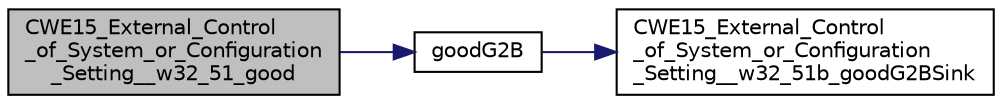 digraph "CWE15_External_Control_of_System_or_Configuration_Setting__w32_51_good"
{
  edge [fontname="Helvetica",fontsize="10",labelfontname="Helvetica",labelfontsize="10"];
  node [fontname="Helvetica",fontsize="10",shape=record];
  rankdir="LR";
  Node4 [label="CWE15_External_Control\l_of_System_or_Configuration\l_Setting__w32_51_good",height=0.2,width=0.4,color="black", fillcolor="grey75", style="filled", fontcolor="black"];
  Node4 -> Node5 [color="midnightblue",fontsize="10",style="solid",fontname="Helvetica"];
  Node5 [label="goodG2B",height=0.2,width=0.4,color="black", fillcolor="white", style="filled",URL="$CWE15__External__Control__of__System__or__Configuration__Setting____w32__51a_8c.html#a7eda1d9036806a85a3f6bf72aa50b678"];
  Node5 -> Node6 [color="midnightblue",fontsize="10",style="solid",fontname="Helvetica"];
  Node6 [label="CWE15_External_Control\l_of_System_or_Configuration\l_Setting__w32_51b_goodG2BSink",height=0.2,width=0.4,color="black", fillcolor="white", style="filled",URL="$CWE15__External__Control__of__System__or__Configuration__Setting____w32__51a_8c.html#a993a536d8a0f2aed78f0fac34ba1f0d3"];
}
